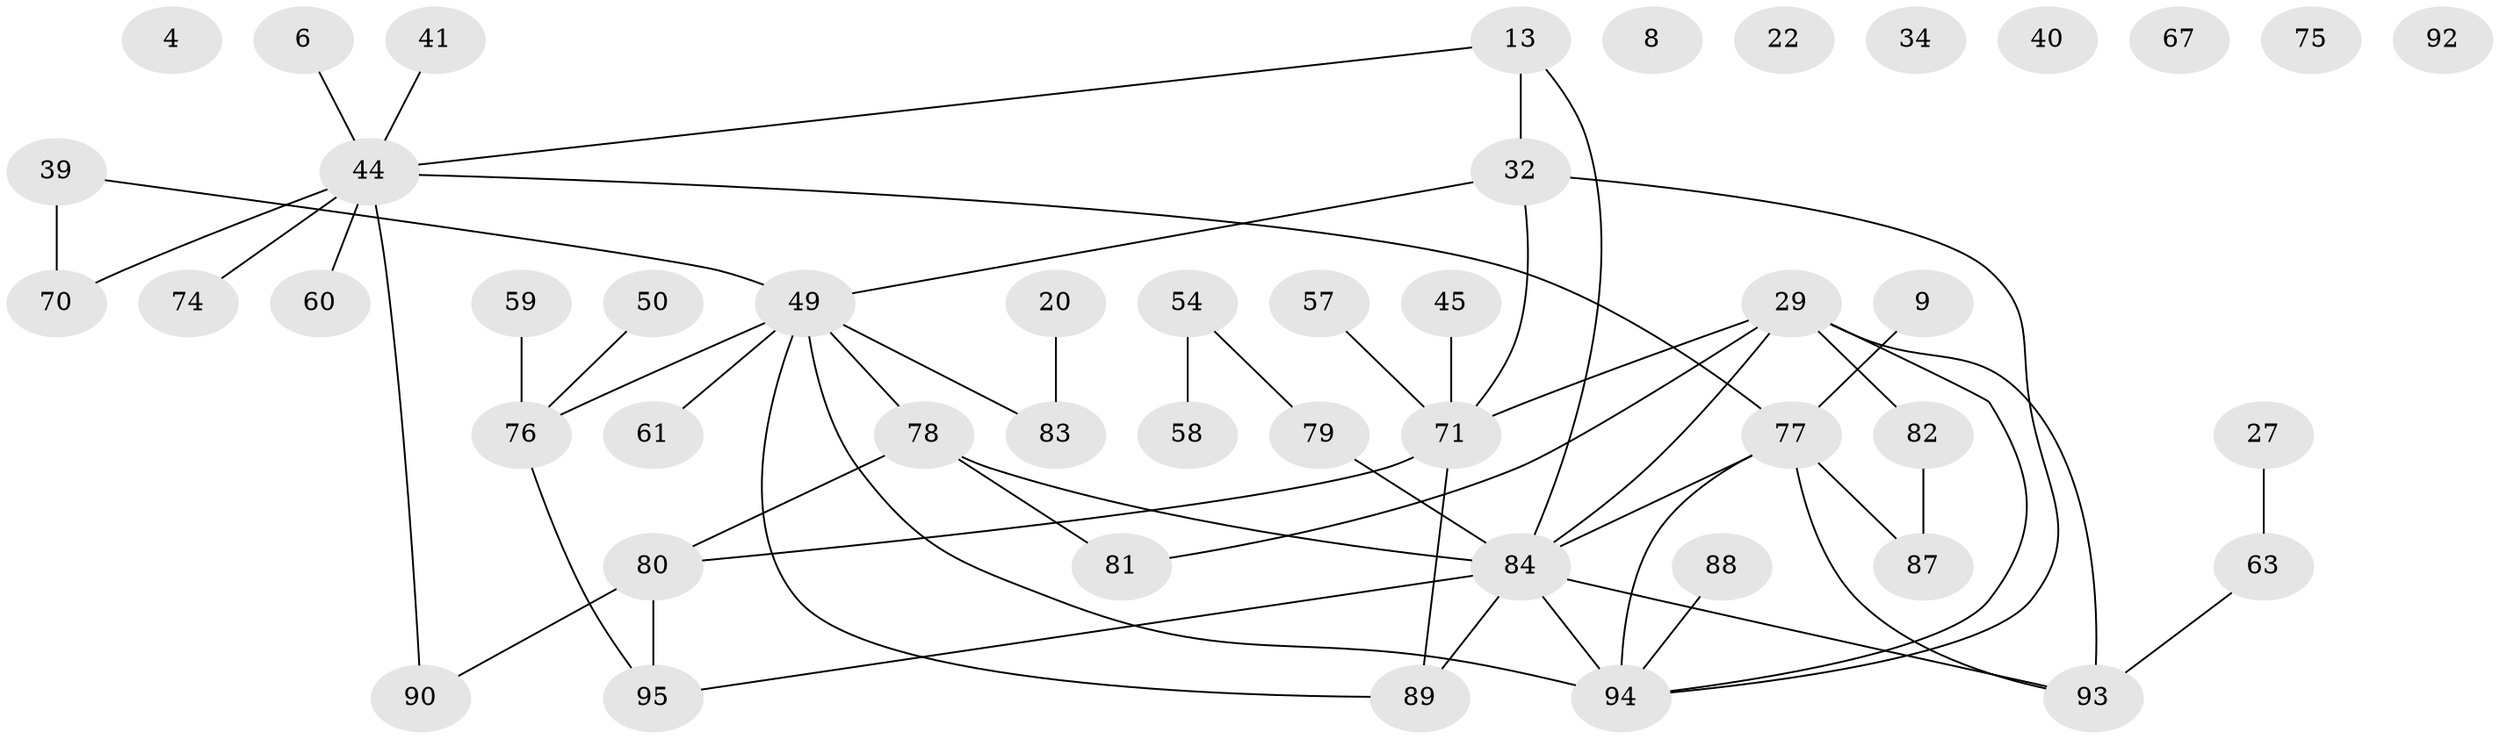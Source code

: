 // original degree distribution, {6: 0.042105263157894736, 4: 0.14736842105263157, 3: 0.28421052631578947, 0: 0.08421052631578947, 2: 0.2, 1: 0.2, 5: 0.042105263157894736}
// Generated by graph-tools (version 1.1) at 2025/02/03/05/25 17:02:33]
// undirected, 47 vertices, 56 edges
graph export_dot {
graph [start="1"]
  node [color=gray90,style=filled];
  4;
  6;
  8;
  9;
  13;
  20;
  22;
  27;
  29 [super="+16+23"];
  32 [super="+2"];
  34;
  39 [super="+11"];
  40;
  41;
  44 [super="+17+14+38"];
  45;
  49 [super="+31"];
  50;
  54;
  57;
  58;
  59;
  60;
  61;
  63;
  67;
  70;
  71 [super="+66+36"];
  74;
  75;
  76 [super="+12+25"];
  77 [super="+46"];
  78 [super="+72+65"];
  79;
  80 [super="+52+53"];
  81 [super="+5+26+62"];
  82 [super="+68"];
  83;
  84 [super="+55+48+47+73"];
  87 [super="+3+56"];
  88;
  89 [super="+19+42"];
  90 [super="+86"];
  92;
  93 [super="+91"];
  94 [super="+64+85"];
  95 [super="+37+33"];
  6 -- 44;
  9 -- 77;
  13 -- 32 [weight=2];
  13 -- 44;
  13 -- 84;
  20 -- 83;
  27 -- 63;
  29 -- 93 [weight=2];
  29 -- 81 [weight=2];
  29 -- 82;
  29 -- 71 [weight=2];
  29 -- 84;
  29 -- 94;
  32 -- 49;
  32 -- 71;
  32 -- 94;
  39 -- 70 [weight=2];
  39 -- 49;
  41 -- 44;
  44 -- 60;
  44 -- 90 [weight=2];
  44 -- 70 [weight=2];
  44 -- 74;
  44 -- 77;
  45 -- 71;
  49 -- 89 [weight=2];
  49 -- 83;
  49 -- 76;
  49 -- 61;
  49 -- 78 [weight=2];
  49 -- 94;
  50 -- 76;
  54 -- 58;
  54 -- 79;
  57 -- 71;
  59 -- 76;
  63 -- 93;
  71 -- 89 [weight=2];
  71 -- 80;
  76 -- 95;
  77 -- 84;
  77 -- 87 [weight=2];
  77 -- 93;
  77 -- 94 [weight=2];
  78 -- 81 [weight=2];
  78 -- 80;
  78 -- 84;
  79 -- 84;
  80 -- 90;
  80 -- 95;
  82 -- 87;
  84 -- 89 [weight=2];
  84 -- 93;
  84 -- 95;
  84 -- 94 [weight=2];
  88 -- 94;
}
